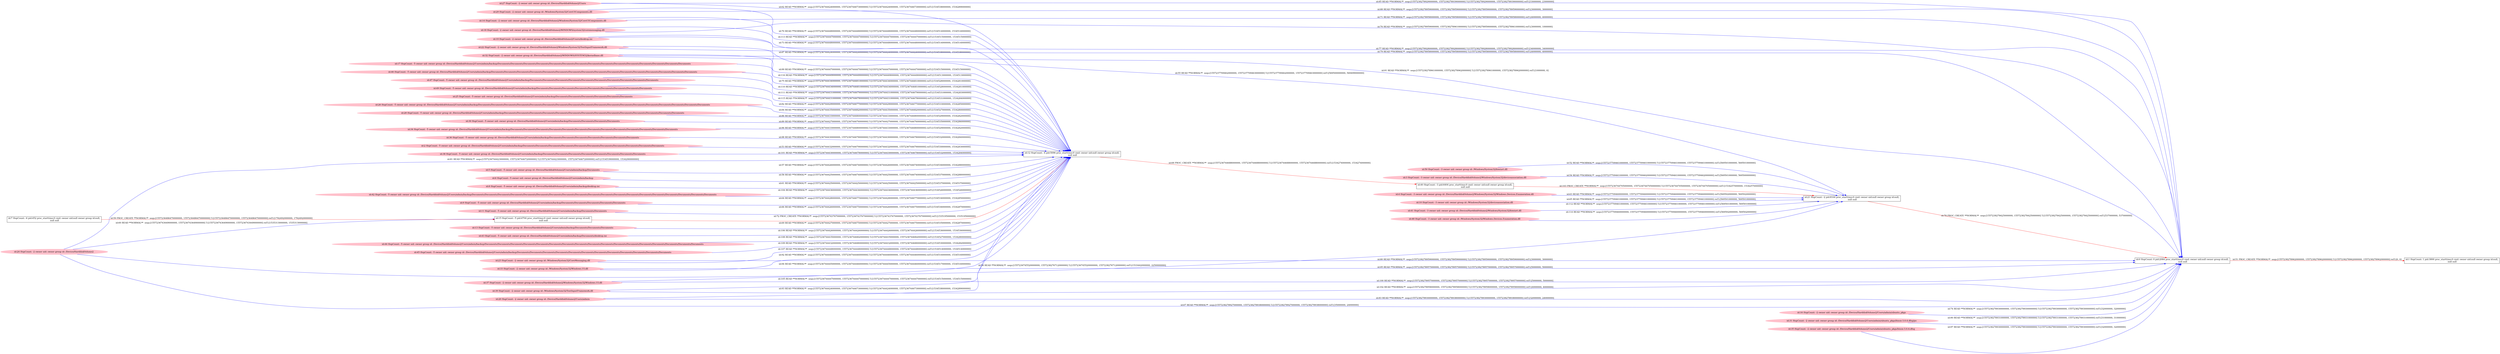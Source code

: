 digraph  {
rankdir=LR
"0"[color=black,label="id:0 HopCount: 0 pid:2084 proc_starttime:0 cmd: owner uid:null owner group id:null,\n null null", shape=box,style=solid];
"1"[color=black,label="id:1 HopCount: 1 pid:3800 proc_starttime:0 cmd: owner uid:null owner group id:null,\n null null", shape=box,style=solid];
"0" -> "1" [id=51,__obj="PROC_CREATE"color=red,label="id:51 PROC_CREATE **NORMAL**  seqs:[1557238278962000000, 1557238278962000000] T:[1557238278962000000, 1557238278962000000] relT:[0, 0]",style=solid];
"50"[color=pink,label="id:50 HopCount: -3 owner uid: owner group id: /Windows/System32/biwinrt.dll ", shape=oval,style=filled];
"21"[color=black,label="id:21 HopCount: -2 pid:8164 proc_starttime:0 cmd: owner uid:null owner group id:null,\n null null", shape=box,style=solid];
"50" -> "21" [id=52,__obj="READ"color=blue,label="id:52 READ **NORMAL**  seqs:[1557237709461000000, 1557237709461000000] T:[1557237709461000000, 1557237709461000000] relT:[569501000000, 569501000000]",style=solid];
"2"[color=pink,label="id:2 HopCount: -5 owner uid: owner group id: /Device/HarddiskVolume2/Users/admin/backup/Documents/Documents/Documents/Documents/Documents/Documents/Documents/Documents/Documents/Documents/Documents ", shape=oval,style=filled];
"12"[color=black,label="id:12 HopCount: -4 pid:5096 proc_starttime:0 cmd: owner uid:null owner group id:null,\n null null", shape=box,style=solid];
"2" -> "12" [id=53,__obj="READ"color=blue,label="id:53 READ **NORMAL**  seqs:[1557236744432000000, 1557236744679000000] T:[1557236744432000000, 1557236744679000000] relT:[1534530000000, 1534283000000]",style=solid];
"3"[color=pink,label="id:3 HopCount: -3 owner uid: owner group id: /Device/HarddiskVolume2/Windows/System32/deviceassociation.dll ", shape=oval,style=filled];
"3" -> "21" [id=54,__obj="READ"color=blue,label="id:54 READ **NORMAL**  seqs:[1557237709461000000, 1557237709462000000] T:[1557237709461000000, 1557237709462000000] relT:[569501000000, 569500000000]",style=solid];
"32"[color=pink,label="id:32 HopCount: -2 owner uid: owner group id: /Device/HarddiskVolume2/WINDOWS/SYSTEM32/kernelbase.dll ", shape=oval,style=filled];
"32" -> "21" [id=55,__obj="READ"color=blue,label="id:55 READ **NORMAL**  seqs:[1557237709462000000, 1557237709463000000] T:[1557237709462000000, 1557237709463000000] relT:[569500000000, 569499000000]",style=solid];
"24"[color=pink,label="id:24 HopCount: -2 owner uid: owner group id: /Device/HarddiskVolume2 ", shape=oval,style=filled];
"24" -> "21" [id=56,__obj="READ"color=blue,label="id:56 READ **NORMAL**  seqs:[1557236745520000000, 1557238276712000000] T:[1557236745520000000, 1557238276712000000] relT:[1533442000000, 2250000000]",style=solid];
"5"[color=pink,label="id:5 HopCount: -5 owner uid: owner group id: /Device/HarddiskVolume2/Users/admin/backup/Documents ", shape=oval,style=filled];
"5" -> "12" [id=57,__obj="READ"color=blue,label="id:57 READ **NORMAL**  seqs:[1557236744426000000, 1557236744674000000] T:[1557236744426000000, 1557236744674000000] relT:[1534536000000, 1534288000000]",style=solid];
"6"[color=pink,label="id:6 HopCount: -5 owner uid: owner group id: /Device/HarddiskVolume2/Users/admin/backup ", shape=oval,style=filled];
"6" -> "12" [id=58,__obj="READ"color=blue,label="id:58 READ **NORMAL**  seqs:[1557236744425000000, 1557236744674000000] T:[1557236744425000000, 1557236744674000000] relT:[1534537000000, 1534288000000]",style=solid];
"7"[color=black,label="id:7 HopCount: -6 pid:452 proc_starttime:0 cmd: owner uid:null owner group id:null,\n null null", shape=box,style=solid];
"15"[color=black,label="id:15 HopCount: -5 pid:4704 proc_starttime:0 cmd: owner uid:null owner group id:null,\n null null", shape=box,style=solid];
"7" -> "15" [id=59,__obj="PROC_CREATE"color=red,label="id:59 PROC_CREATE **NORMAL**  seqs:[1557236486470000000, 1557236486470000000] T:[1557236486470000000, 1557236486470000000] relT:[1792492000000, 1792492000000]",style=solid];
"24" -> "15" [id=60,__obj="READ"color=blue,label="id:60 READ **NORMAL**  seqs:[1557236743649000000, 1557236743649000000] T:[1557236743649000000, 1557236743649000000] relT:[1535313000000, 1535313000000]",style=solid];
"8"[color=pink,label="id:8 HopCount: -5 owner uid: owner group id: /Device/HarddiskVolume2/Users/admin/backup/desktop.ini ", shape=oval,style=filled];
"8" -> "12" [id=61,__obj="READ"color=blue,label="id:61 READ **NORMAL**  seqs:[1557236744425000000, 1557236744425000000] T:[1557236744425000000, 1557236744425000000] relT:[1534537000000, 1534537000000]",style=solid];
"27"[color=pink,label="id:27 HopCount: -2 owner uid: owner group id: /Device/HarddiskVolume2/Users ", shape=oval,style=filled];
"27" -> "12" [id=62,__obj="READ"color=blue,label="id:62 READ **NORMAL**  seqs:[1557236744424000000, 1557236744673000000] T:[1557236744424000000, 1557236744673000000] relT:[1534538000000, 1534289000000]",style=solid];
"4"[color=pink,label="id:4 HopCount: -3 owner uid: owner group id: /Device/HarddiskVolume2/Windows/System32/Windows.Devices.Enumeration.dll ", shape=oval,style=filled];
"4" -> "21" [id=63,__obj="READ"color=blue,label="id:63 READ **NORMAL**  seqs:[1557237709460000000, 1557237709460000000] T:[1557237709460000000, 1557237709460000000] relT:[569502000000, 569502000000]",style=solid];
"9"[color=pink,label="id:9 HopCount: -5 owner uid: owner group id: /Device/HarddiskVolume2/Users/admin/backup/Documents/Documents/Documents/Documents/Documents ", shape=oval,style=filled];
"9" -> "12" [id=64,__obj="READ"color=blue,label="id:64 READ **NORMAL**  seqs:[1557236744428000000, 1557236744677000000] T:[1557236744428000000, 1557236744677000000] relT:[1534534000000, 1534285000000]",style=solid];
"10"[color=pink,label="id:10 HopCount: -3 owner uid: owner group id: /Windows/System32/deviceassociation.dll ", shape=oval,style=filled];
"10" -> "21" [id=65,__obj="READ"color=blue,label="id:65 READ **NORMAL**  seqs:[1557237709461000000, 1557237709461000000] T:[1557237709461000000, 1557237709461000000] relT:[569501000000, 569501000000]",style=solid];
"11"[color=pink,label="id:11 HopCount: -5 owner uid: owner group id: /Device/HarddiskVolume2/Users/admin/backup/Documents/Documents ", shape=oval,style=filled];
"11" -> "12" [id=66,__obj="READ"color=blue,label="id:66 READ **NORMAL**  seqs:[1557236744426000000, 1557236744675000000] T:[1557236744426000000, 1557236744675000000] relT:[1534536000000, 1534287000000]",style=solid];
"24" -> "0" [id=67,__obj="READ"color=blue,label="id:67 READ **NORMAL**  seqs:[1557238278927000000, 1557238278938000000] T:[1557238278927000000, 1557238278938000000] relT:[35000000, 24000000]",style=solid];
"40"[color=black,label="id:40 HopCount: -3 pid:6404 proc_starttime:0 cmd: owner uid:null owner group id:null,\n null null", shape=box,style=solid];
"12" -> "40" [id=68,__obj="PROC_CREATE"color=red,label="id:68 PROC_CREATE **NORMAL**  seqs:[1557236744688000000, 1557236744688000000] T:[1557236744688000000, 1557236744688000000] relT:[1534274000000, 1534274000000]",style=solid];
"13"[color=pink,label="id:13 HopCount: -5 owner uid: owner group id: /Device/HarddiskVolume2/Users/admin/backup/Documents/Documents/Documents ", shape=oval,style=filled];
"13" -> "12" [id=69,__obj="READ"color=blue,label="id:69 READ **NORMAL**  seqs:[1557236744427000000, 1557236744675000000] T:[1557236744427000000, 1557236744675000000] relT:[1534535000000, 1534287000000]",style=solid];
"29"[color=pink,label="id:29 HopCount: -2 owner uid: owner group id: /Windows/System32/CoreUIComponents.dll ", shape=oval,style=filled];
"29" -> "12" [id=70,__obj="READ"color=blue,label="id:70 READ **NORMAL**  seqs:[1557236744448000000, 1557236744448000000] T:[1557236744448000000, 1557236744448000000] relT:[1534514000000, 1534514000000]",style=solid];
"14"[color=pink,label="id:14 HopCount: -2 owner uid: owner group id: /Device/HarddiskVolume2/Windows/System32/CoreUIComponents.dll ", shape=oval,style=filled];
"14" -> "0" [id=71,__obj="READ"color=blue,label="id:71 READ **NORMAL**  seqs:[1557238278958000000, 1557238278958000000] T:[1557238278958000000, 1557238278958000000] relT:[4000000, 4000000]",style=solid];
"15" -> "12" [id=72,__obj="PROC_CREATE"color=red,label="id:72 PROC_CREATE **NORMAL**  seqs:[1557236743767000000, 1557236743767000000] T:[1557236743767000000, 1557236743767000000] relT:[1535195000000, 1535195000000]",style=solid];
"18"[color=pink,label="id:18 HopCount: -2 owner uid: owner group id: /Device/HarddiskVolume2/WINDOWS/system32/coremessaging.dll ", shape=oval,style=filled];
"18" -> "12" [id=73,__obj="READ"color=blue,label="id:73 READ **NORMAL**  seqs:[1557236744448000000, 1557236744448000000] T:[1557236744448000000, 1557236744448000000] relT:[1534514000000, 1534514000000]",style=solid];
"16"[color=pink,label="id:16 HopCount: -2 owner uid: owner group id: /Device/HarddiskVolume2/Users/admin/ubuntu_pkgs ", shape=oval,style=filled];
"16" -> "0" [id=74,__obj="READ"color=blue,label="id:74 READ **NORMAL**  seqs:[1557238278930000000, 1557238278930000000] T:[1557238278930000000, 1557238278930000000] relT:[32000000, 32000000]",style=solid];
"17"[color=pink,label="id:17 HopCount: -5 owner uid: owner group id: /Device/HarddiskVolume2/Users/admin/backup/Documents/Documents/Documents/Documents/Documents/Documents/Documents/Documents/Documents/Documents/Documents/Documents/Documents/Documents/Documents ", shape=oval,style=filled];
"17" -> "12" [id=75,__obj="READ"color=blue,label="id:75 READ **NORMAL**  seqs:[1557236744434000000, 1557236744681000000] T:[1557236744434000000, 1557236744681000000] relT:[1534528000000, 1534281000000]",style=solid];
"18" -> "0" [id=76,__obj="READ"color=blue,label="id:76 READ **NORMAL**  seqs:[1557238278959000000, 1557238278961000000] T:[1557238278959000000, 1557238278961000000] relT:[3000000, 1000000]",style=solid];
"19"[color=pink,label="id:19 HopCount: -2 owner uid: owner group id: /Device/HarddiskVolume2/Users/desktop.ini ", shape=oval,style=filled];
"19" -> "0" [id=77,__obj="READ"color=blue,label="id:77 READ **NORMAL**  seqs:[1557238278928000000, 1557238278928000000] T:[1557238278928000000, 1557238278928000000] relT:[34000000, 34000000]",style=solid];
"21" -> "0" [id=78,__obj="PROC_CREATE"color=red,label="id:78 PROC_CREATE **NORMAL**  seqs:[1557238278425000000, 1557238278425000000] T:[1557238278425000000, 1557238278425000000] relT:[537000000, 537000000]",style=solid];
"22"[color=pink,label="id:22 HopCount: -2 owner uid: owner group id: /Device/HarddiskVolume2/Windows/System32/TextInputFramework.dll ", shape=oval,style=filled];
"22" -> "0" [id=79,__obj="READ"color=blue,label="id:79 READ **NORMAL**  seqs:[1557238278958000000, 1557238278958000000] T:[1557238278958000000, 1557238278958000000] relT:[4000000, 4000000]",style=solid];
"23"[color=pink,label="id:23 HopCount: -2 owner uid: owner group id: /Windows/System32/CoreMessaging.dll ", shape=oval,style=filled];
"23" -> "0" [id=80,__obj="READ"color=blue,label="id:80 READ **NORMAL**  seqs:[1557238278959000000, 1557238278959000000] T:[1557238278959000000, 1557238278959000000] relT:[3000000, 3000000]",style=solid];
"24" -> "12" [id=81,__obj="READ"color=blue,label="id:81 READ **NORMAL**  seqs:[1557236744423000000, 1557236744672000000] T:[1557236744423000000, 1557236744672000000] relT:[1534539000000, 1534290000000]",style=solid];
"25"[color=pink,label="id:25 HopCount: -5 owner uid: owner group id: /Device/HarddiskVolume2/Users/admin/backup/Documents/Documents/Documents/Documents/Documents/Documents ", shape=oval,style=filled];
"25" -> "12" [id=82,__obj="READ"color=blue,label="id:82 READ **NORMAL**  seqs:[1557236744429000000, 1557236744677000000] T:[1557236744429000000, 1557236744677000000] relT:[1534533000000, 1534285000000]",style=solid];
"20"[color=pink,label="id:20 HopCount: -2 owner uid: owner group id: /Device/HarddiskVolume2/Users/admin ", shape=oval,style=filled];
"20" -> "0" [id=83,__obj="READ"color=blue,label="id:83 READ **NORMAL**  seqs:[1557238278930000000, 1557238278938000000] T:[1557238278930000000, 1557238278938000000] relT:[32000000, 24000000]",style=solid];
"26"[color=pink,label="id:26 HopCount: -5 owner uid: owner group id: /Device/HarddiskVolume2/Users/admin/backup/Documents/Documents/Documents/Documents/Documents/Documents/Documents/Documents/Documents/Documents/Documents/Documents/Documents/Documents/Documents/Documents/Documents/Documents ", shape=oval,style=filled];
"26" -> "12" [id=84,__obj="READ"color=blue,label="id:84 READ **NORMAL**  seqs:[1557236744435000000, 1557236744682000000] T:[1557236744435000000, 1557236744682000000] relT:[1534527000000, 1534280000000]",style=solid];
"27" -> "0" [id=85,__obj="READ"color=blue,label="id:85 READ **NORMAL**  seqs:[1557238278929000000, 1557238278939000000] T:[1557238278929000000, 1557238278939000000] relT:[33000000, 23000000]",style=solid];
"28"[color=pink,label="id:28 HopCount: -5 owner uid: owner group id: /Device/HarddiskVolume2/Users/admin/backup/Documents/Documents/Documents/Documents/Documents/Documents/Documents/Documents/Documents/Documents/Documents/Documents/Documents/Documents ", shape=oval,style=filled];
"28" -> "12" [id=86,__obj="READ"color=blue,label="id:86 READ **NORMAL**  seqs:[1557236744433000000, 1557236744680000000] T:[1557236744433000000, 1557236744680000000] relT:[1534529000000, 1534282000000]",style=solid];
"19" -> "12" [id=87,__obj="READ"color=blue,label="id:87 READ **NORMAL**  seqs:[1557236744424000000, 1557236744424000000] T:[1557236744424000000, 1557236744424000000] relT:[1534538000000, 1534538000000]",style=solid];
"29" -> "0" [id=88,__obj="READ"color=blue,label="id:88 READ **NORMAL**  seqs:[1557238278959000000, 1557238278959000000] T:[1557238278959000000, 1557238278959000000] relT:[3000000, 3000000]",style=solid];
"30"[color=pink,label="id:30 HopCount: -5 owner uid: owner group id: /Device/HarddiskVolume2/Users/admin/backup/Documents/Documents/Documents/Documents ", shape=oval,style=filled];
"30" -> "12" [id=89,__obj="READ"color=blue,label="id:89 READ **NORMAL**  seqs:[1557236744427000000, 1557236744676000000] T:[1557236744427000000, 1557236744676000000] relT:[1534535000000, 1534286000000]",style=solid];
"31"[color=pink,label="id:31 HopCount: -2 owner uid: owner group id: /Device/HarddiskVolume2/Users/admin/ubuntu_pkgs/bison-3.0.4.dfsg/po ", shape=oval,style=filled];
"31" -> "0" [id=90,__obj="READ"color=blue,label="id:90 READ **NORMAL**  seqs:[1557238278931000000, 1557238278931000000] T:[1557238278931000000, 1557238278931000000] relT:[31000000, 31000000]",style=solid];
"32" -> "0" [id=91,__obj="READ"color=blue,label="id:91 READ **NORMAL**  seqs:[1557238278961000000, 1557238278962000000] T:[1557238278961000000, 1557238278962000000] relT:[1000000, 0]",style=solid];
"33"[color=pink,label="id:33 HopCount: -2 owner uid: owner group id: /Windows/System32/Windows.UI.dll ", shape=oval,style=filled];
"33" -> "12" [id=92,__obj="READ"color=blue,label="id:92 READ **NORMAL**  seqs:[1557236744446000000, 1557236744446000000] T:[1557236744446000000, 1557236744446000000] relT:[1534516000000, 1534516000000]",style=solid];
"20" -> "12" [id=93,__obj="READ"color=blue,label="id:93 READ **NORMAL**  seqs:[1557236744424000000, 1557236744673000000] T:[1557236744424000000, 1557236744673000000] relT:[1534538000000, 1534289000000]",style=solid];
"37"[color=pink,label="id:37 HopCount: -2 owner uid: owner group id: /Device/HarddiskVolume2/Windows/System32/Windows.UI.dll ", shape=oval,style=filled];
"37" -> "12" [id=94,__obj="READ"color=blue,label="id:94 READ **NORMAL**  seqs:[1557236744445000000, 1557236744446000000] T:[1557236744445000000, 1557236744446000000] relT:[1534517000000, 1534516000000]",style=solid];
"33" -> "0" [id=95,__obj="READ"color=blue,label="id:95 READ **NORMAL**  seqs:[1557238278957000000, 1557238278957000000] T:[1557238278957000000, 1557238278957000000] relT:[5000000, 5000000]",style=solid];
"34"[color=pink,label="id:34 HopCount: -5 owner uid: owner group id: /Device/HarddiskVolume2/Users/admin/backup/Documents/Documents/Documents/Documents/Documents/Documents/Documents/Documents/Documents/Documents/Documents/Documents/Documents ", shape=oval,style=filled];
"34" -> "12" [id=96,__obj="READ"color=blue,label="id:96 READ **NORMAL**  seqs:[1557236744433000000, 1557236744680000000] T:[1557236744433000000, 1557236744680000000] relT:[1534529000000, 1534282000000]",style=solid];
"35"[color=pink,label="id:35 HopCount: -2 owner uid: owner group id: /Device/HarddiskVolume2/Users/admin/ubuntu_pkgs/bison-3.0.4.dfsg ", shape=oval,style=filled];
"35" -> "0" [id=97,__obj="READ"color=blue,label="id:97 READ **NORMAL**  seqs:[1557238278930000000, 1557238278930000000] T:[1557238278930000000, 1557238278930000000] relT:[32000000, 32000000]",style=solid];
"36"[color=pink,label="id:36 HopCount: -5 owner uid: owner group id: /Device/HarddiskVolume2/Users/admin/backup/Documents/Documents/Documents/Documents/Documents/Documents/Documents ", shape=oval,style=filled];
"36" -> "12" [id=98,__obj="READ"color=blue,label="id:98 READ **NORMAL**  seqs:[1557236744430000000, 1557236744678000000] T:[1557236744430000000, 1557236744678000000] relT:[1534532000000, 1534284000000]",style=solid];
"22" -> "12" [id=99,__obj="READ"color=blue,label="id:99 READ **NORMAL**  seqs:[1557236744447000000, 1557236744447000000] T:[1557236744447000000, 1557236744447000000] relT:[1534515000000, 1534515000000]",style=solid];
"37" -> "0" [id=100,__obj="READ"color=blue,label="id:100 READ **NORMAL**  seqs:[1557238278957000000, 1557238278957000000] T:[1557238278957000000, 1557238278957000000] relT:[5000000, 5000000]",style=solid];
"38"[color=pink,label="id:38 HopCount: -5 owner uid: owner group id: /Device/HarddiskVolume2/Users/admin/backup/Documents/Documents/Documents/Documents/Documents/Documents/Documents/Documents ", shape=oval,style=filled];
"38" -> "12" [id=101,__obj="READ"color=blue,label="id:101 READ **NORMAL**  seqs:[1557236744430000000, 1557236744678000000] T:[1557236744430000000, 1557236744678000000] relT:[1534532000000, 1534284000000]",style=solid];
"39"[color=pink,label="id:39 HopCount: -2 owner uid: owner group id: /Windows/System32/TextInputFramework.dll ", shape=oval,style=filled];
"39" -> "0" [id=102,__obj="READ"color=blue,label="id:102 READ **NORMAL**  seqs:[1557238278958000000, 1557238278958000000] T:[1557238278958000000, 1557238278958000000] relT:[4000000, 4000000]",style=solid];
"40" -> "21" [id=103,__obj="PROC_CREATE"color=red,label="id:103 PROC_CREATE **NORMAL**  seqs:[1557236744705000000, 1557236744705000000] T:[1557236744705000000, 1557236744705000000] relT:[1534257000000, 1534257000000]",style=solid];
"42"[color=pink,label="id:42 HopCount: -5 owner uid: owner group id: /Device/HarddiskVolume2/Users/admin/backup/Documents/Documents/Documents/Documents/Documents/Documents/Documents/Documents/Documents/Documents/Documents/Documents/Documents/Documents/Documents/Documents/Documents/Documents/Documents ", shape=oval,style=filled];
"42" -> "12" [id=104,__obj="READ"color=blue,label="id:104 READ **NORMAL**  seqs:[1557236744436000000, 1557236744436000000] T:[1557236744436000000, 1557236744436000000] relT:[1534526000000, 1534526000000]",style=solid];
"39" -> "12" [id=105,__obj="READ"color=blue,label="id:105 READ **NORMAL**  seqs:[1557236744447000000, 1557236744447000000] T:[1557236744447000000, 1557236744447000000] relT:[1534515000000, 1534515000000]",style=solid];
"43"[color=pink,label="id:43 HopCount: -5 owner uid: owner group id: /Device/HarddiskVolume2/Users/admin/backup/Documents/desktop.ini ", shape=oval,style=filled];
"43" -> "12" [id=106,__obj="READ"color=blue,label="id:106 READ **NORMAL**  seqs:[1557236744426000000, 1557236744426000000] T:[1557236744426000000, 1557236744426000000] relT:[1534536000000, 1534536000000]",style=solid];
"23" -> "12" [id=107,__obj="READ"color=blue,label="id:107 READ **NORMAL**  seqs:[1557236744448000000, 1557236744448000000] T:[1557236744448000000, 1557236744448000000] relT:[1534514000000, 1534514000000]",style=solid];
"44"[color=pink,label="id:44 HopCount: -5 owner uid: owner group id: /Device/HarddiskVolume2/Users/admin/backup/Documents/Documents/Documents/Documents/Documents/Documents/Documents/Documents/Documents/Documents/Documents/Documents/Documents/Documents/Documents/Documents/Documents ", shape=oval,style=filled];
"44" -> "12" [id=108,__obj="READ"color=blue,label="id:108 READ **NORMAL**  seqs:[1557236744435000000, 1557236744682000000] T:[1557236744435000000, 1557236744682000000] relT:[1534527000000, 1534280000000]",style=solid];
"45"[color=pink,label="id:45 HopCount: -5 owner uid: owner group id: /Device/HarddiskVolume2/Users/admin/backup/Documents/Documents/Documents/Documents/Documents/Documents/Documents/Documents/Documents/Documents/Documents/Documents ", shape=oval,style=filled];
"45" -> "12" [id=109,__obj="READ"color=blue,label="id:109 READ **NORMAL**  seqs:[1557236744432000000, 1557236744680000000] T:[1557236744432000000, 1557236744680000000] relT:[1534530000000, 1534282000000]",style=solid];
"46"[color=pink,label="id:46 HopCount: -5 owner uid: owner group id: /Device/HarddiskVolume2/Users/admin/backup/Documents/Documents/Documents/Documents/Documents/Documents/Documents/Documents/Documents/Documents/Documents/Documents/Documents/Documents/Documents/Documents ", shape=oval,style=filled];
"46" -> "12" [id=110,__obj="READ"color=blue,label="id:110 READ **NORMAL**  seqs:[1557236744434000000, 1557236744681000000] T:[1557236744434000000, 1557236744681000000] relT:[1534528000000, 1534281000000]",style=solid];
"47"[color=pink,label="id:47 HopCount: -5 owner uid: owner group id: /Device/HarddiskVolume2/Users/admin/backup/Documents/Documents/Documents/Documents/Documents/Documents/Documents/Documents/Documents/Documents ", shape=oval,style=filled];
"47" -> "12" [id=111,__obj="READ"color=blue,label="id:111 READ **NORMAL**  seqs:[1557236744431000000, 1557236744679000000] T:[1557236744431000000, 1557236744679000000] relT:[1534531000000, 1534283000000]",style=solid];
"41"[color=pink,label="id:41 HopCount: -3 owner uid: owner group id: /Device/HarddiskVolume2/Windows/System32/biwinrt.dll ", shape=oval,style=filled];
"41" -> "21" [id=112,__obj="READ"color=blue,label="id:112 READ **NORMAL**  seqs:[1557237709461000000, 1557237709461000000] T:[1557237709461000000, 1557237709461000000] relT:[569501000000, 569501000000]",style=solid];
"14" -> "12" [id=113,__obj="READ"color=blue,label="id:113 READ **NORMAL**  seqs:[1557236744447000000, 1557236744447000000] T:[1557236744447000000, 1557236744447000000] relT:[1534515000000, 1534515000000]",style=solid];
"48"[color=pink,label="id:48 HopCount: -3 owner uid: owner group id: /Windows/System32/Windows.Devices.Enumeration.dll ", shape=oval,style=filled];
"48" -> "21" [id=114,__obj="READ"color=blue,label="id:114 READ **NORMAL**  seqs:[1557237709460000000, 1557237709460000000] T:[1557237709460000000, 1557237709460000000] relT:[569502000000, 569502000000]",style=solid];
"49"[color=pink,label="id:49 HopCount: -5 owner uid: owner group id: /Device/HarddiskVolume2/Users/admin/backup/Documents/Documents/Documents/Documents/Documents/Documents/Documents/Documents/Documents ", shape=oval,style=filled];
"49" -> "12" [id=115,__obj="READ"color=blue,label="id:115 READ **NORMAL**  seqs:[1557236744431000000, 1557236744678000000] T:[1557236744431000000, 1557236744678000000] relT:[1534531000000, 1534284000000]",style=solid];
"32" -> "12" [id=116,__obj="READ"color=blue,label="id:116 READ **NORMAL**  seqs:[1557236744449000000, 1557236744449000000] T:[1557236744449000000, 1557236744449000000] relT:[1534513000000, 1534513000000]",style=solid];
}